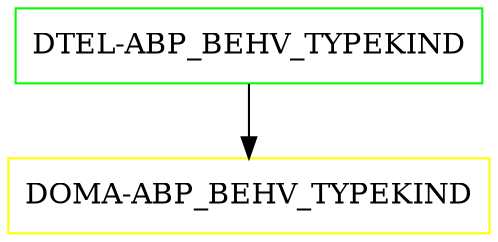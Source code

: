 digraph G {
  "DTEL-ABP_BEHV_TYPEKIND" [shape=box,color=green];
  "DOMA-ABP_BEHV_TYPEKIND" [shape=box,color=yellow,URL="./DOMA_ABP_BEHV_TYPEKIND.html"];
  "DTEL-ABP_BEHV_TYPEKIND" -> "DOMA-ABP_BEHV_TYPEKIND";
}
